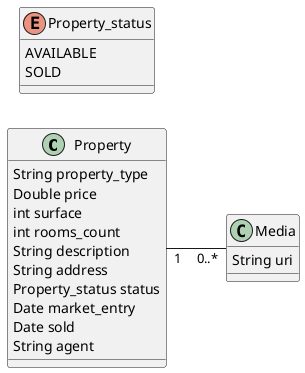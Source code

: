 @startuml
'https://plantuml.com/class-diagram

left to right direction

class Property {
String property_type
Double price
int surface
int rooms_count
String description
String address
Property_status status
Date market_entry
Date sold
String agent
}

enum Property_status {
AVAILABLE
SOLD
}

class Media {
String uri
}

Property "1" -- "0..*" Media

@enduml